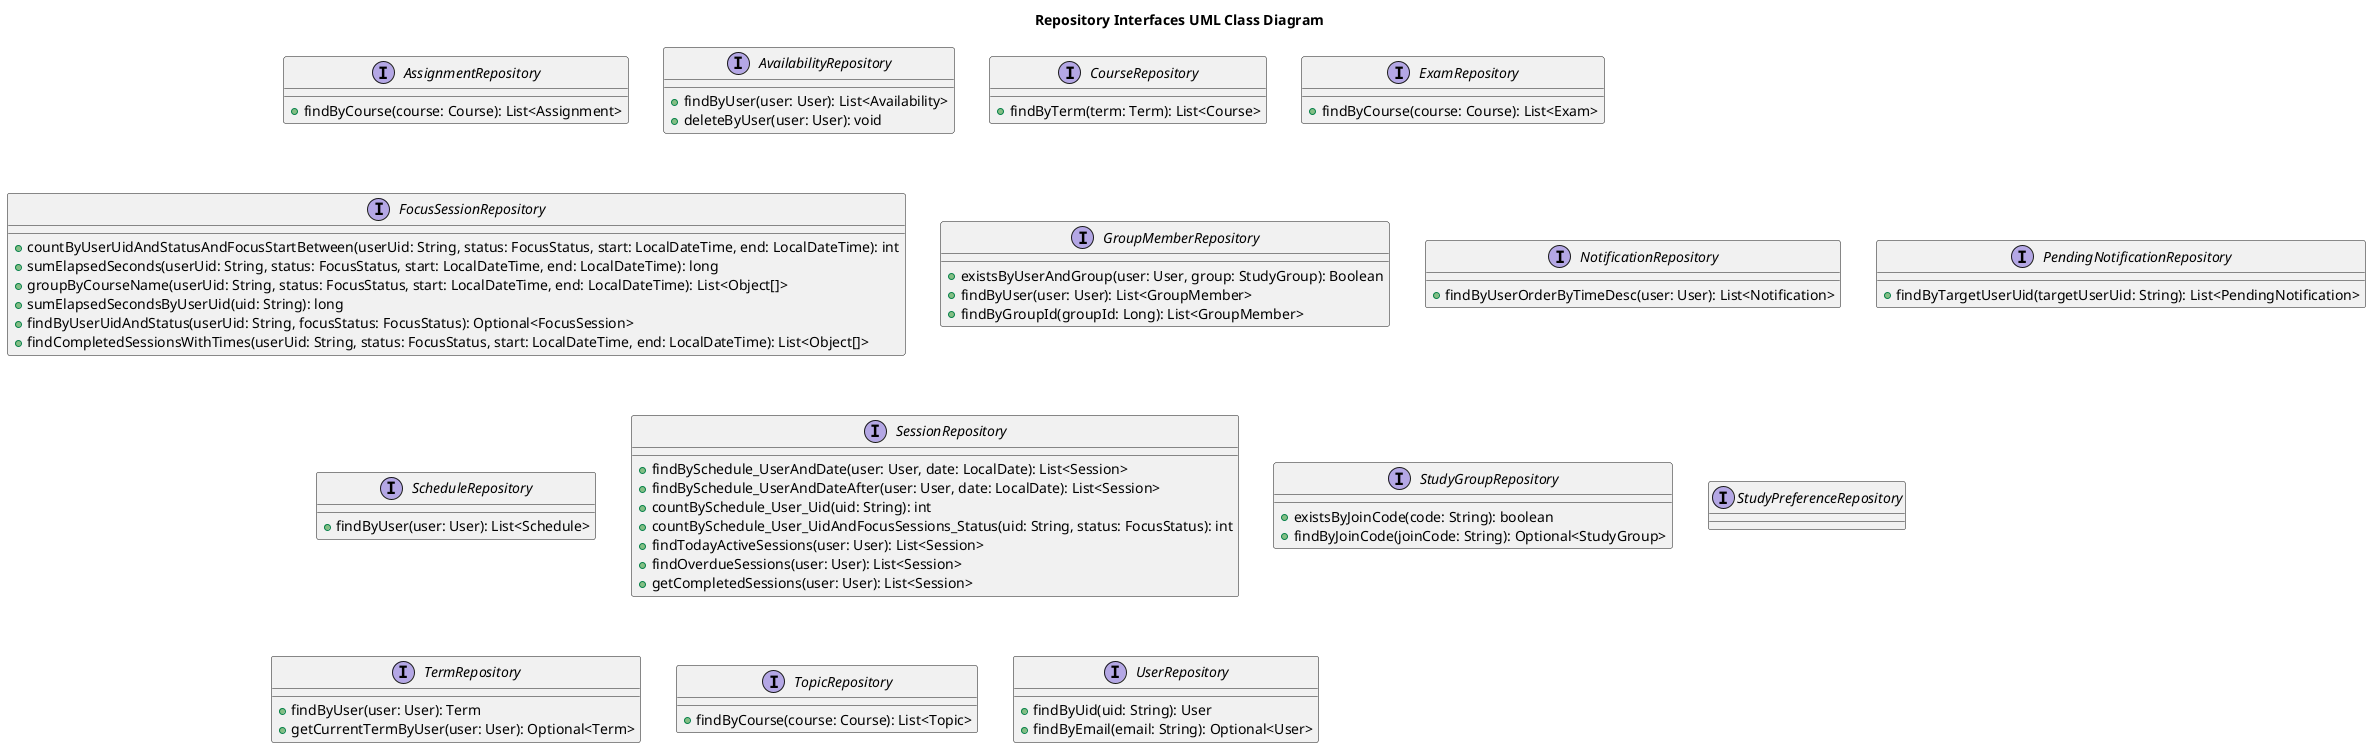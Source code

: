 @startuml
title Repository Interfaces UML Class Diagram

interface AssignmentRepository {
    + findByCourse(course: Course): List<Assignment>
}

interface AvailabilityRepository {
    + findByUser(user: User): List<Availability>
    + deleteByUser(user: User): void
}

interface CourseRepository {
    + findByTerm(term: Term): List<Course>
}

interface ExamRepository {
    + findByCourse(course: Course): List<Exam>
}

interface FocusSessionRepository {
    + countByUserUidAndStatusAndFocusStartBetween(userUid: String, status: FocusStatus, start: LocalDateTime, end: LocalDateTime): int
    + sumElapsedSeconds(userUid: String, status: FocusStatus, start: LocalDateTime, end: LocalDateTime): long
    + groupByCourseName(userUid: String, status: FocusStatus, start: LocalDateTime, end: LocalDateTime): List<Object[]>
    + sumElapsedSecondsByUserUid(uid: String): long
    + findByUserUidAndStatus(userUid: String, focusStatus: FocusStatus): Optional<FocusSession>
    + findCompletedSessionsWithTimes(userUid: String, status: FocusStatus, start: LocalDateTime, end: LocalDateTime): List<Object[]>
}

interface GroupMemberRepository {
    + existsByUserAndGroup(user: User, group: StudyGroup): Boolean
    + findByUser(user: User): List<GroupMember>
    + findByGroupId(groupId: Long): List<GroupMember>
}

interface NotificationRepository {
    + findByUserOrderByTimeDesc(user: User): List<Notification>
}

interface PendingNotificationRepository {
    + findByTargetUserUid(targetUserUid: String): List<PendingNotification>
}

interface ScheduleRepository {
    + findByUser(user: User): List<Schedule>
}

interface SessionRepository {
    + findBySchedule_UserAndDate(user: User, date: LocalDate): List<Session>
    + findBySchedule_UserAndDateAfter(user: User, date: LocalDate): List<Session>
    + countBySchedule_User_Uid(uid: String): int
    + countBySchedule_User_UidAndFocusSessions_Status(uid: String, status: FocusStatus): int
    + findTodayActiveSessions(user: User): List<Session>
    + findOverdueSessions(user: User): List<Session>
    + getCompletedSessions(user: User): List<Session>
}

interface StudyGroupRepository {
    + existsByJoinCode(code: String): boolean
    + findByJoinCode(joinCode: String): Optional<StudyGroup>
}

interface StudyPreferenceRepository {
}

interface TermRepository {
    + findByUser(user: User): Term
    + getCurrentTermByUser(user: User): Optional<Term>
}

interface TopicRepository {
    + findByCourse(course: Course): List<Topic>
}

interface UserRepository {
    + findByUid(uid: String): User
    + findByEmail(email: String): Optional<User>
}

@enduml